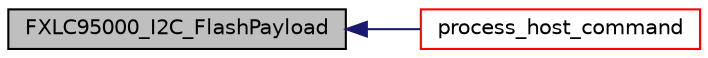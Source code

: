 digraph "FXLC95000_I2C_FlashPayload"
{
  edge [fontname="Helvetica",fontsize="10",labelfontname="Helvetica",labelfontsize="10"];
  node [fontname="Helvetica",fontsize="10",shape=record];
  rankdir="LR";
  Node40 [label="FXLC95000_I2C_FlashPayload",height=0.2,width=0.4,color="black", fillcolor="grey75", style="filled", fontcolor="black"];
  Node40 -> Node41 [dir="back",color="midnightblue",fontsize="10",style="solid",fontname="Helvetica"];
  Node41 [label="process_host_command",height=0.2,width=0.4,color="red", fillcolor="white", style="filled",URL="$fxlc95000__flash__demo_8c.html#a0076d28c9a17cd6908c7b3b0f5c6006c"];
}
